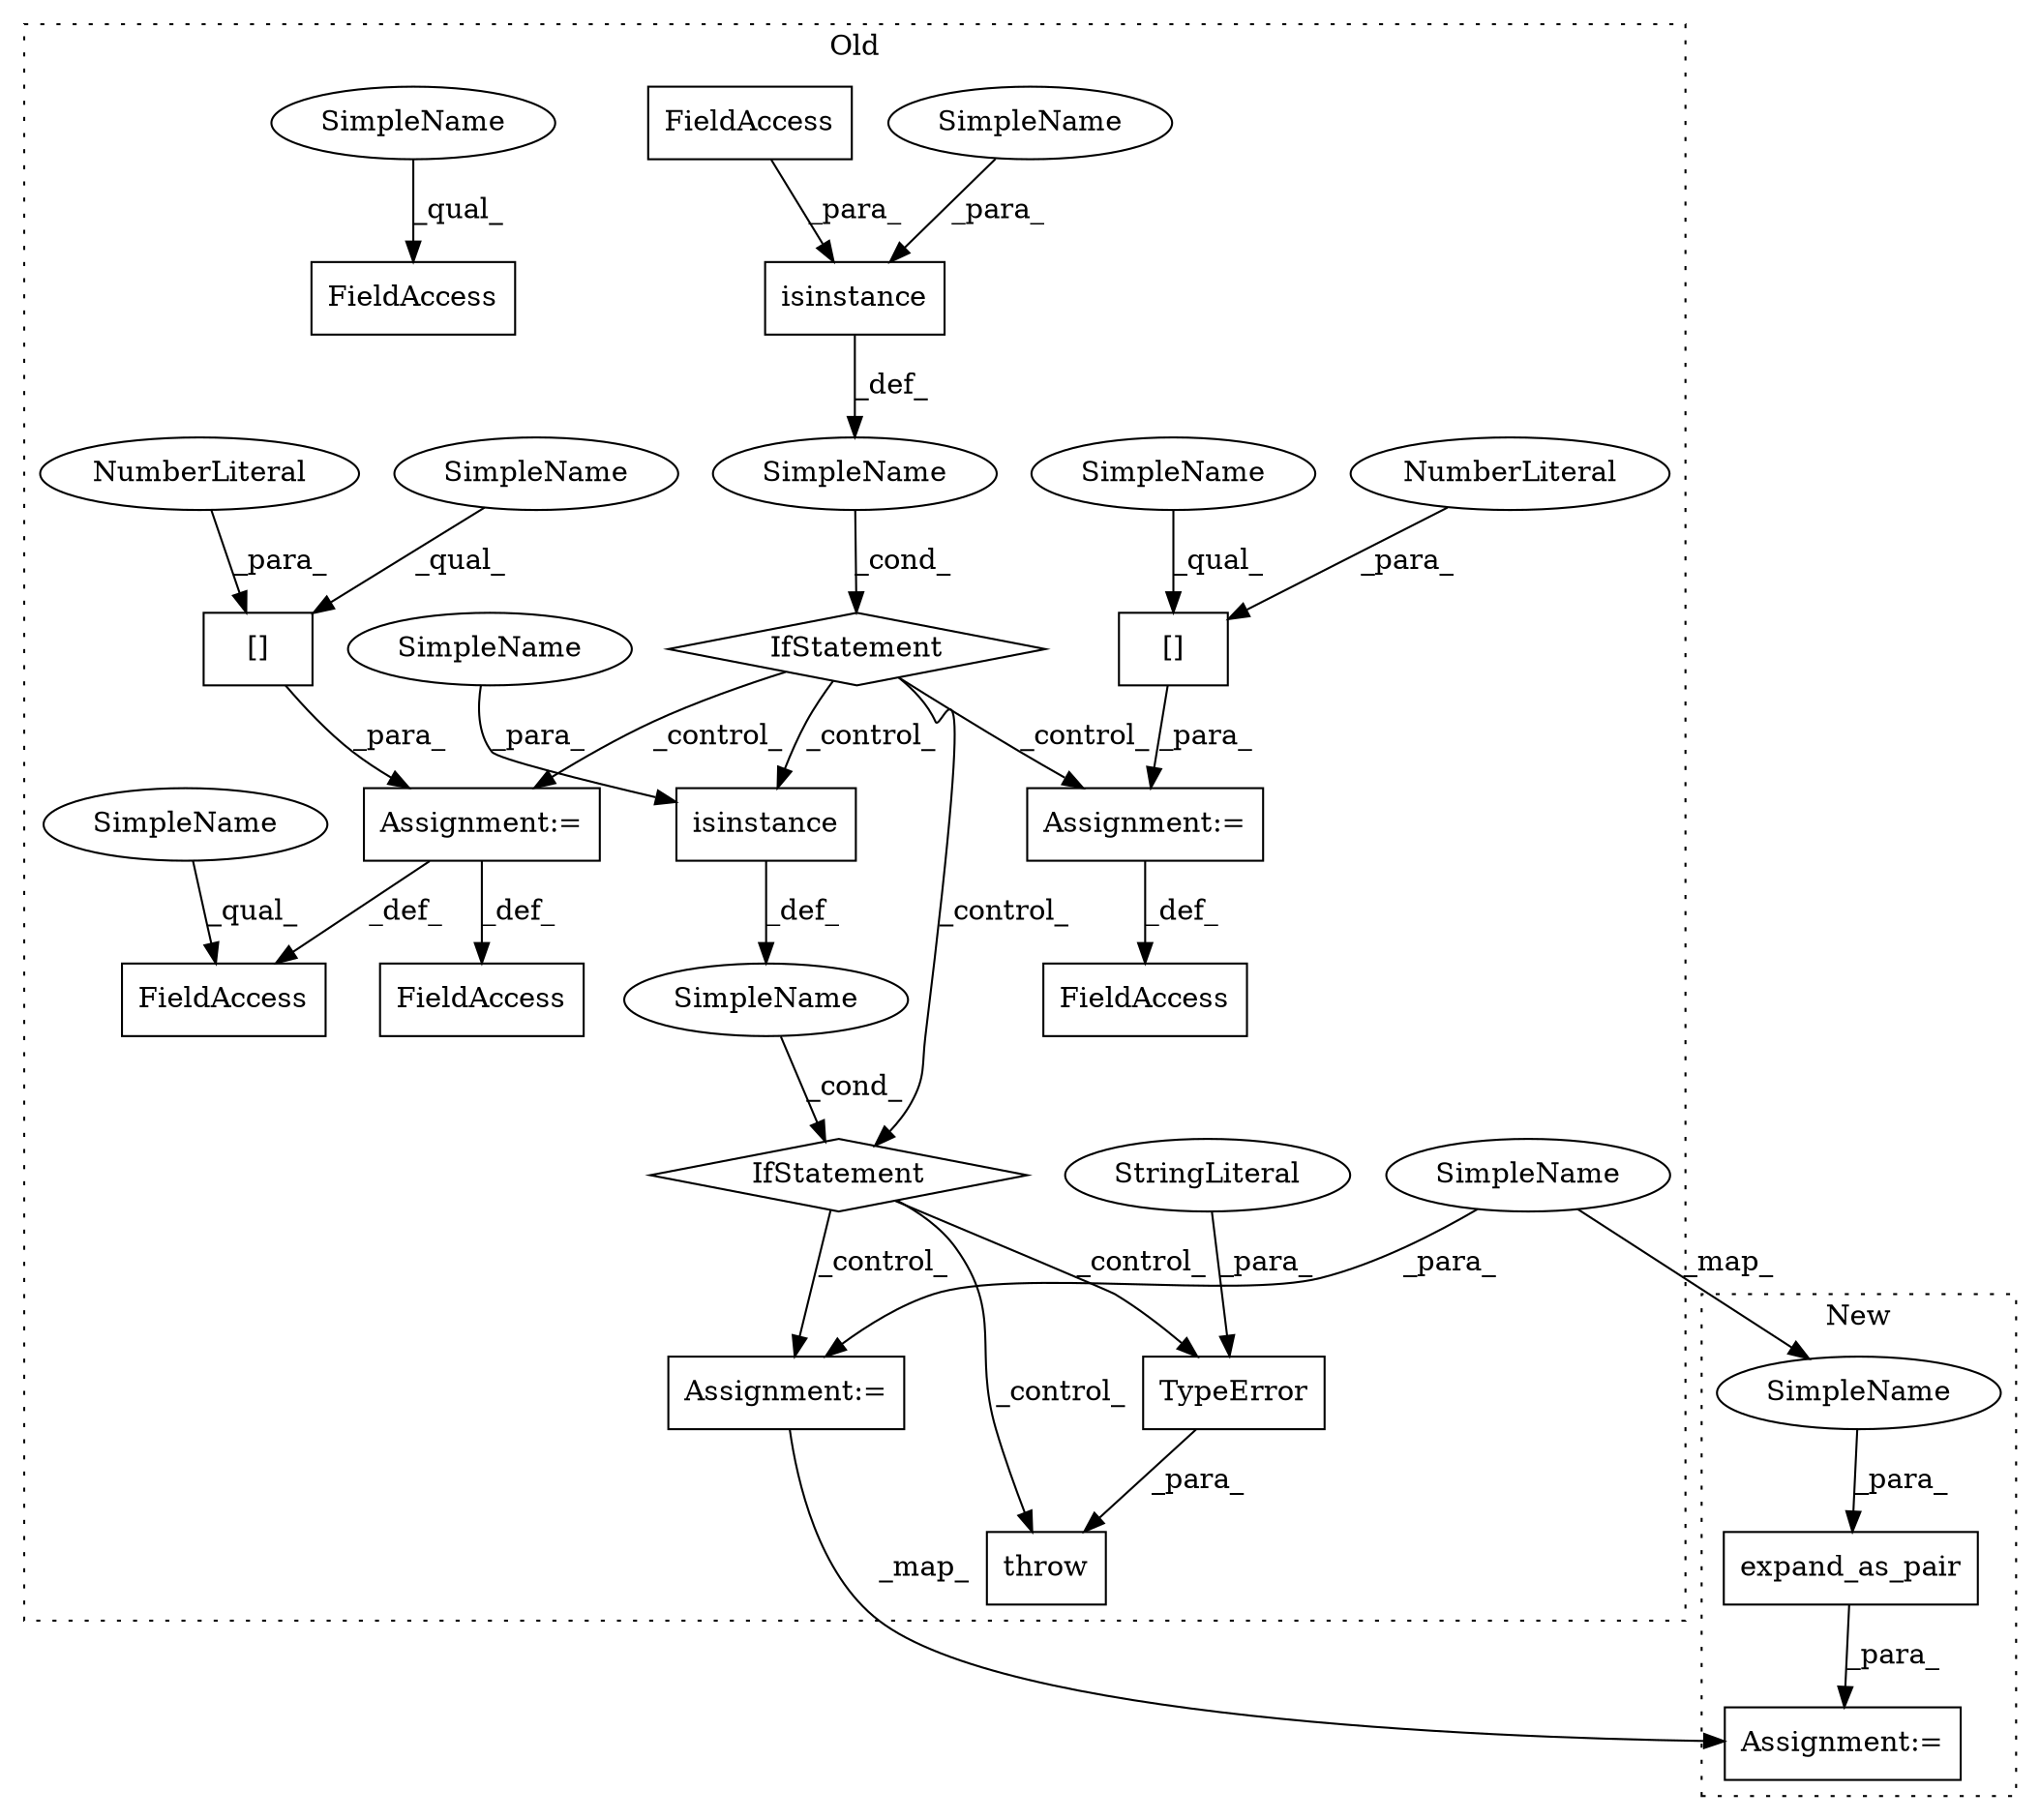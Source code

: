 digraph G {
subgraph cluster0 {
1 [label="[]" a="2" s="435,445" l="9,1" shape="box"];
3 [label="NumberLiteral" a="34" s="444" l="1" shape="ellipse"];
4 [label="isinstance" a="32" s="342,367" l="11,1" shape="box"];
5 [label="FieldAccess" a="22" s="362" l="5" shape="box"];
6 [label="IfStatement" a="25" s="338,368" l="4,2" shape="diamond"];
7 [label="SimpleName" a="42" s="" l="" shape="ellipse"];
8 [label="Assignment:=" a="7" s="434" l="1" shape="box"];
9 [label="FieldAccess" a="22" s="1094" l="12" shape="box"];
10 [label="[]" a="2" s="397,407" l="9,1" shape="box"];
11 [label="NumberLiteral" a="34" s="406" l="1" shape="ellipse"];
12 [label="throw" a="53" s="595" l="6" shape="box"];
13 [label="FieldAccess" a="22" s="514" l="18" shape="box"];
14 [label="SimpleName" a="42" s="" l="" shape="ellipse"];
15 [label="IfStatement" a="25" s="464,497" l="4,2" shape="diamond"];
16 [label="TypeError" a="32" s="601,656" l="10,1" shape="box"];
17 [label="isinstance" a="32" s="468,496" l="11,1" shape="box"];
18 [label="Assignment:=" a="7" s="396" l="1" shape="box"];
19 [label="FieldAccess" a="22" s="871" l="12" shape="box"];
20 [label="FieldAccess" a="22" s="378" l="18" shape="box"];
21 [label="StringLiteral" a="45" s="611" l="45" shape="ellipse"];
23 [label="Assignment:=" a="7" s="563" l="2" shape="box"];
24 [label="SimpleName" a="42" s="479" l="8" shape="ellipse"];
25 [label="SimpleName" a="42" s="397" l="8" shape="ellipse"];
26 [label="SimpleName" a="42" s="435" l="8" shape="ellipse"];
27 [label="SimpleName" a="42" s="565" l="8" shape="ellipse"];
28 [label="SimpleName" a="42" s="353" l="8" shape="ellipse"];
30 [label="SimpleName" a="42" s="378" l="4" shape="ellipse"];
31 [label="SimpleName" a="42" s="514" l="4" shape="ellipse"];
label = "Old";
style="dotted";
}
subgraph cluster1 {
2 [label="expand_as_pair" a="32" s="427,450" l="15,1" shape="box"];
22 [label="Assignment:=" a="7" s="425" l="2" shape="box"];
29 [label="SimpleName" a="42" s="442" l="8" shape="ellipse"];
label = "New";
style="dotted";
}
1 -> 8 [label="_para_"];
2 -> 22 [label="_para_"];
3 -> 1 [label="_para_"];
4 -> 7 [label="_def_"];
5 -> 4 [label="_para_"];
6 -> 18 [label="_control_"];
6 -> 8 [label="_control_"];
6 -> 15 [label="_control_"];
6 -> 17 [label="_control_"];
7 -> 6 [label="_cond_"];
8 -> 9 [label="_def_"];
10 -> 18 [label="_para_"];
11 -> 10 [label="_para_"];
14 -> 15 [label="_cond_"];
15 -> 16 [label="_control_"];
15 -> 12 [label="_control_"];
15 -> 23 [label="_control_"];
16 -> 12 [label="_para_"];
17 -> 14 [label="_def_"];
18 -> 19 [label="_def_"];
18 -> 20 [label="_def_"];
21 -> 16 [label="_para_"];
23 -> 22 [label="_map_"];
24 -> 17 [label="_para_"];
25 -> 10 [label="_qual_"];
26 -> 1 [label="_qual_"];
27 -> 23 [label="_para_"];
27 -> 29 [label="_map_"];
28 -> 4 [label="_para_"];
29 -> 2 [label="_para_"];
30 -> 20 [label="_qual_"];
31 -> 13 [label="_qual_"];
}